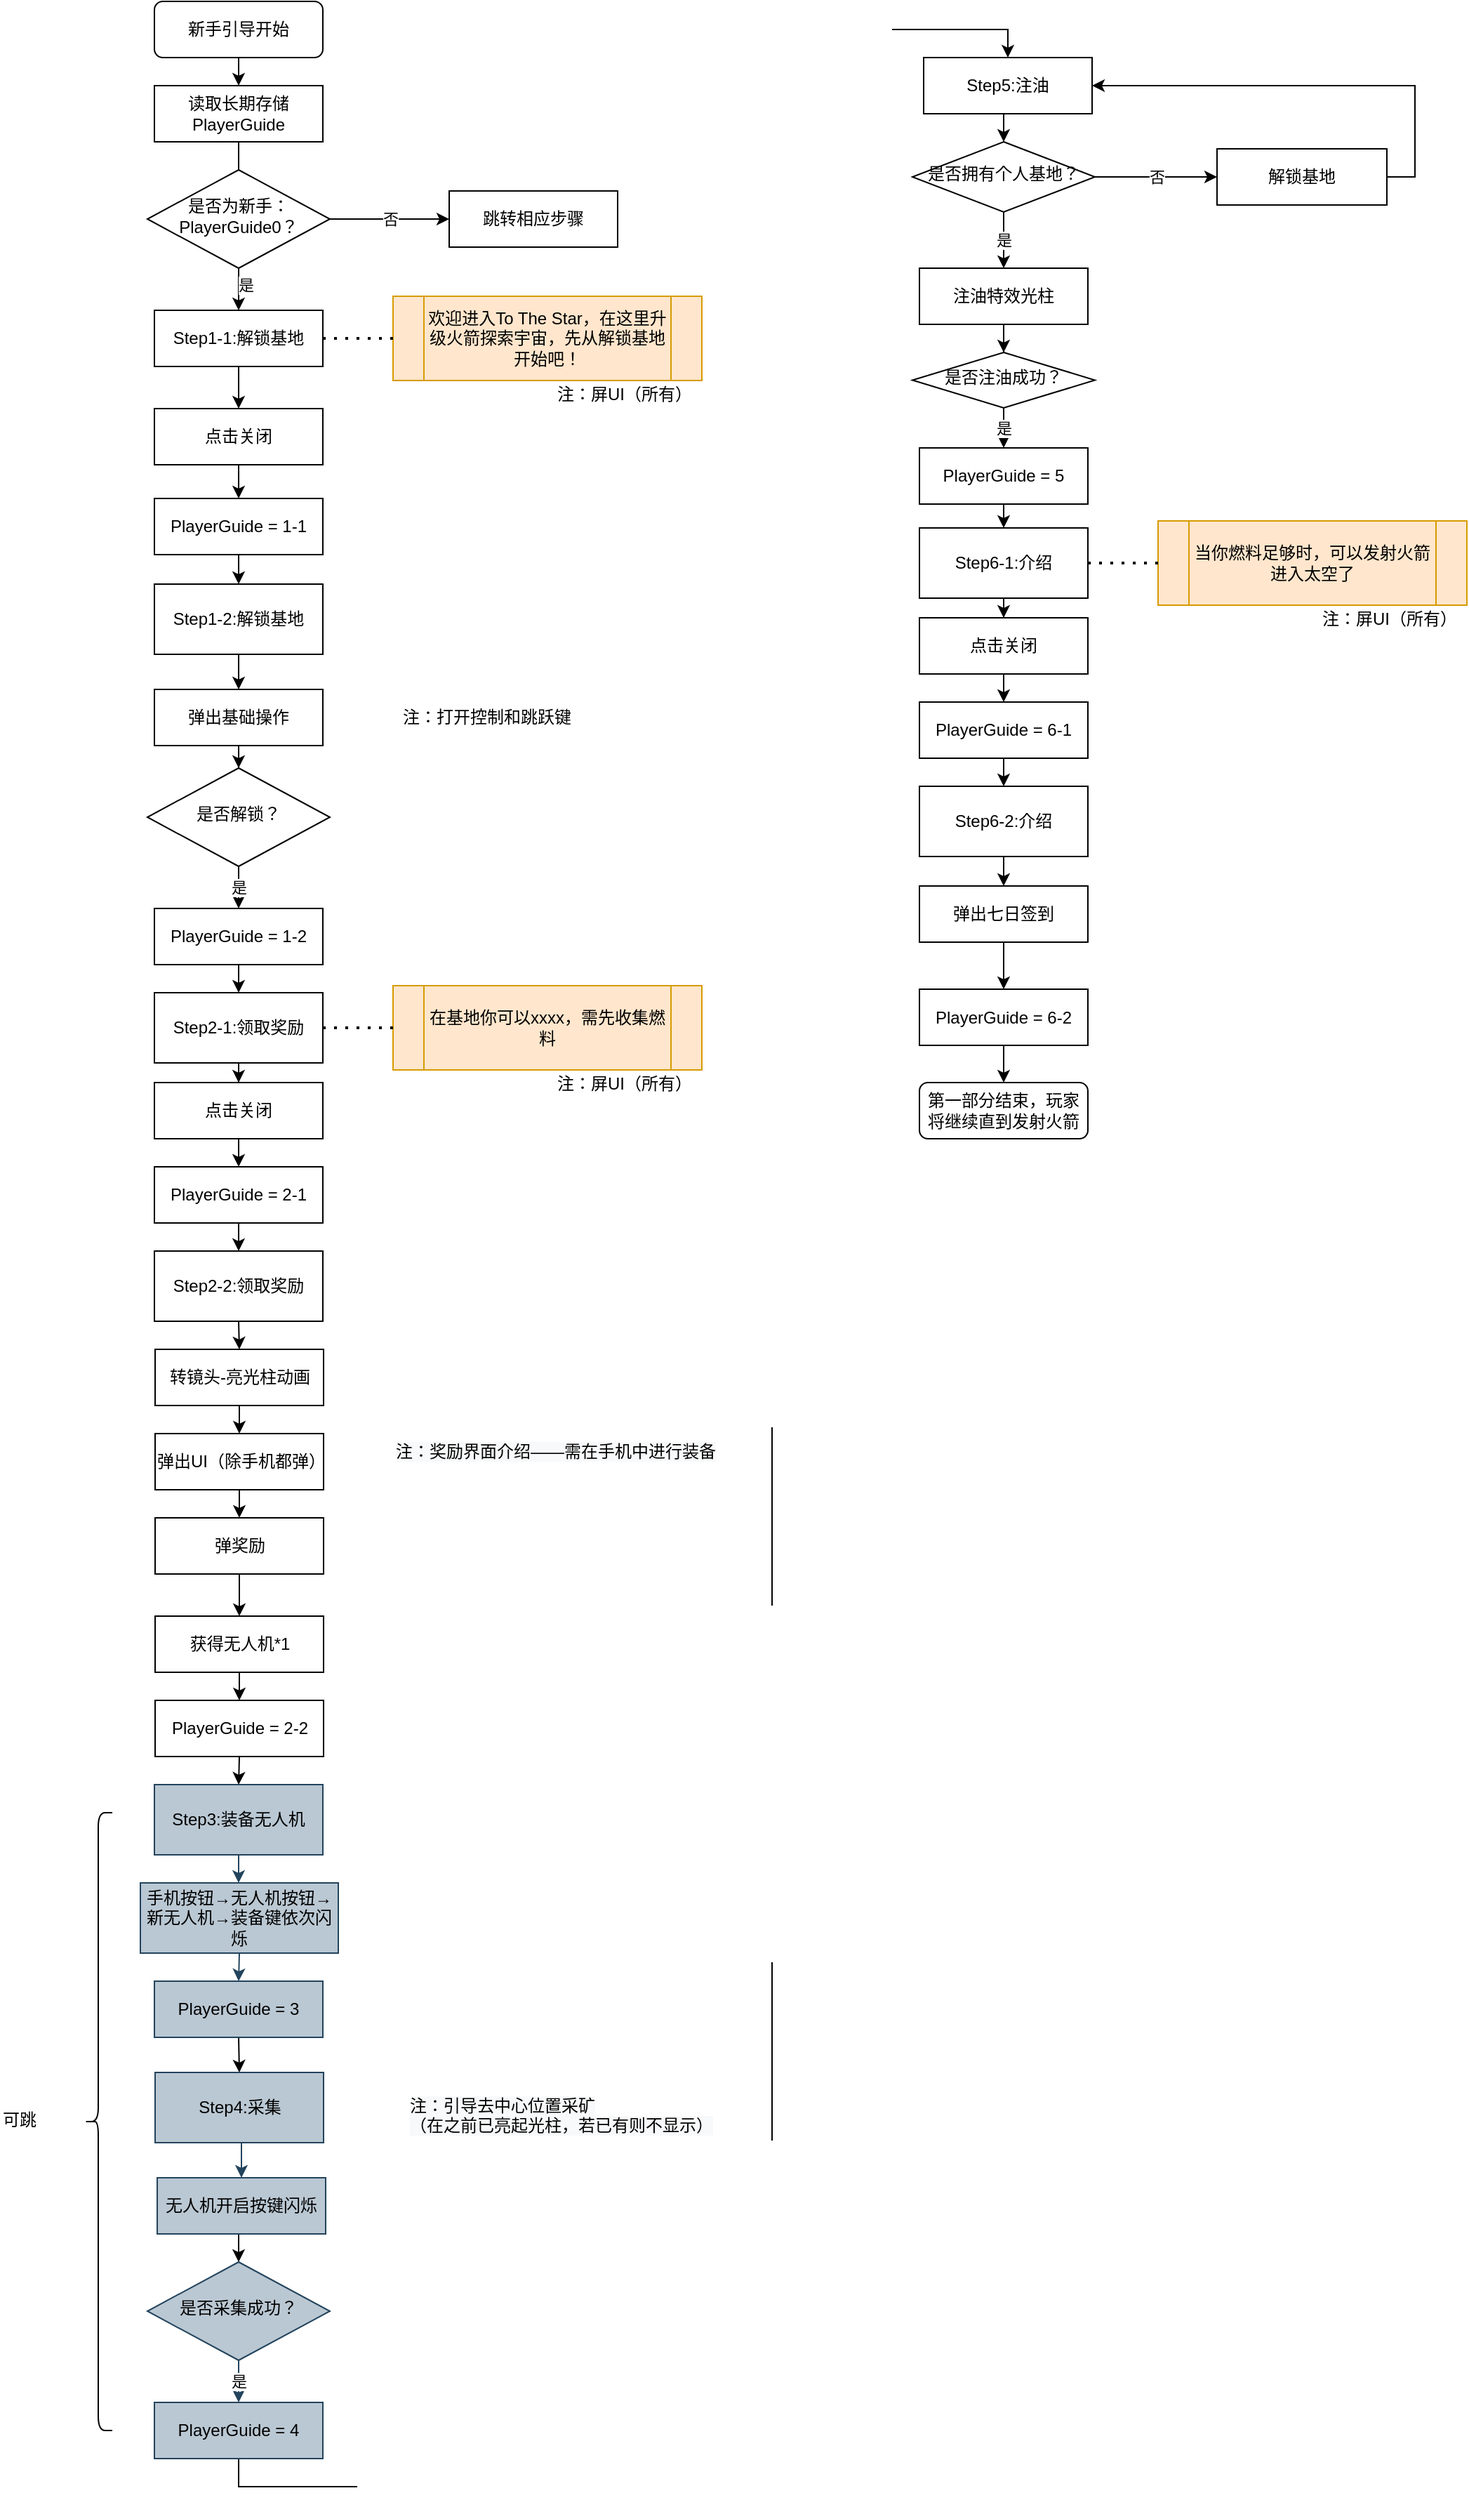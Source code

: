 <mxfile version="14.1.8" type="github">
  <diagram id="C5RBs43oDa-KdzZeNtuy" name="Page-1">
    <mxGraphModel dx="1185" dy="588" grid="1" gridSize="10" guides="1" tooltips="1" connect="1" arrows="1" fold="1" page="1" pageScale="1" pageWidth="583" pageHeight="827" math="0" shadow="0">
      <root>
        <mxCell id="WIyWlLk6GJQsqaUBKTNV-0" />
        <mxCell id="WIyWlLk6GJQsqaUBKTNV-1" parent="WIyWlLk6GJQsqaUBKTNV-0" />
        <mxCell id="ZSfEejRUCSxW9scSHlyq-50" style="edgeStyle=orthogonalEdgeStyle;rounded=0;orthogonalLoop=1;jettySize=auto;html=1;exitX=0.5;exitY=1;exitDx=0;exitDy=0;entryX=0.5;entryY=0;entryDx=0;entryDy=0;" edge="1" parent="WIyWlLk6GJQsqaUBKTNV-1" source="ZSfEejRUCSxW9scSHlyq-51" target="ZSfEejRUCSxW9scSHlyq-56">
          <mxGeometry relative="1" as="geometry" />
        </mxCell>
        <mxCell id="ZSfEejRUCSxW9scSHlyq-51" value="新手引导开始" style="rounded=1;whiteSpace=wrap;html=1;fontSize=12;glass=0;strokeWidth=1;shadow=0;" vertex="1" parent="WIyWlLk6GJQsqaUBKTNV-1">
          <mxGeometry x="170" y="20" width="120" height="40" as="geometry" />
        </mxCell>
        <mxCell id="ZSfEejRUCSxW9scSHlyq-105" style="edgeStyle=orthogonalEdgeStyle;rounded=0;orthogonalLoop=1;jettySize=auto;html=1;exitX=0.5;exitY=1;exitDx=0;exitDy=0;" edge="1" parent="WIyWlLk6GJQsqaUBKTNV-1" source="ZSfEejRUCSxW9scSHlyq-53" target="ZSfEejRUCSxW9scSHlyq-104">
          <mxGeometry relative="1" as="geometry" />
        </mxCell>
        <mxCell id="ZSfEejRUCSxW9scSHlyq-53" value="Step1-1:解锁基地" style="rounded=0;whiteSpace=wrap;html=1;" vertex="1" parent="WIyWlLk6GJQsqaUBKTNV-1">
          <mxGeometry x="170" y="240" width="120" height="40" as="geometry" />
        </mxCell>
        <mxCell id="ZSfEejRUCSxW9scSHlyq-54" style="edgeStyle=orthogonalEdgeStyle;rounded=0;orthogonalLoop=1;jettySize=auto;html=1;exitX=0.5;exitY=1;exitDx=0;exitDy=0;entryX=0.5;entryY=0;entryDx=0;entryDy=0;" edge="1" parent="WIyWlLk6GJQsqaUBKTNV-1" source="ZSfEejRUCSxW9scSHlyq-56" target="ZSfEejRUCSxW9scSHlyq-53">
          <mxGeometry relative="1" as="geometry" />
        </mxCell>
        <mxCell id="ZSfEejRUCSxW9scSHlyq-55" value="是" style="edgeLabel;html=1;align=center;verticalAlign=middle;resizable=0;points=[];" vertex="1" connectable="0" parent="ZSfEejRUCSxW9scSHlyq-54">
          <mxGeometry x="0.7" y="5" relative="1" as="geometry">
            <mxPoint as="offset" />
          </mxGeometry>
        </mxCell>
        <mxCell id="ZSfEejRUCSxW9scSHlyq-56" value="读取长期存储PlayerGuide" style="rounded=0;whiteSpace=wrap;html=1;" vertex="1" parent="WIyWlLk6GJQsqaUBKTNV-1">
          <mxGeometry x="170" y="80" width="120" height="40" as="geometry" />
        </mxCell>
        <mxCell id="ZSfEejRUCSxW9scSHlyq-57" value="否" style="edgeStyle=orthogonalEdgeStyle;rounded=0;orthogonalLoop=1;jettySize=auto;html=1;exitX=1;exitY=0.5;exitDx=0;exitDy=0;entryX=0;entryY=0.5;entryDx=0;entryDy=0;" edge="1" parent="WIyWlLk6GJQsqaUBKTNV-1" source="ZSfEejRUCSxW9scSHlyq-58" target="ZSfEejRUCSxW9scSHlyq-84">
          <mxGeometry relative="1" as="geometry" />
        </mxCell>
        <mxCell id="ZSfEejRUCSxW9scSHlyq-58" value="是否为新手：PlayerGuide0？" style="rhombus;whiteSpace=wrap;html=1;shadow=0;fontFamily=Helvetica;fontSize=12;align=center;strokeWidth=1;spacing=6;spacingTop=-4;" vertex="1" parent="WIyWlLk6GJQsqaUBKTNV-1">
          <mxGeometry x="165" y="140" width="130" height="70" as="geometry" />
        </mxCell>
        <mxCell id="ZSfEejRUCSxW9scSHlyq-59" style="edgeStyle=orthogonalEdgeStyle;rounded=0;orthogonalLoop=1;jettySize=auto;html=1;exitX=0.5;exitY=1;exitDx=0;exitDy=0;" edge="1" parent="WIyWlLk6GJQsqaUBKTNV-1">
          <mxGeometry relative="1" as="geometry">
            <mxPoint x="210" y="230" as="sourcePoint" />
            <mxPoint x="210" y="230" as="targetPoint" />
          </mxGeometry>
        </mxCell>
        <mxCell id="ZSfEejRUCSxW9scSHlyq-161" style="edgeStyle=orthogonalEdgeStyle;rounded=0;orthogonalLoop=1;jettySize=auto;html=1;exitX=0.5;exitY=1;exitDx=0;exitDy=0;entryX=0.5;entryY=0;entryDx=0;entryDy=0;" edge="1" parent="WIyWlLk6GJQsqaUBKTNV-1" source="ZSfEejRUCSxW9scSHlyq-63" target="ZSfEejRUCSxW9scSHlyq-65">
          <mxGeometry relative="1" as="geometry" />
        </mxCell>
        <mxCell id="ZSfEejRUCSxW9scSHlyq-63" value="PlayerGuide = 3" style="rounded=0;whiteSpace=wrap;html=1;fillColor=#bac8d3;strokeColor=#23445d;" vertex="1" parent="WIyWlLk6GJQsqaUBKTNV-1">
          <mxGeometry x="170" y="1430" width="120" height="40" as="geometry" />
        </mxCell>
        <mxCell id="ZSfEejRUCSxW9scSHlyq-164" style="edgeStyle=orthogonalEdgeStyle;rounded=0;orthogonalLoop=1;jettySize=auto;html=1;exitX=0.5;exitY=1;exitDx=0;exitDy=0;entryX=0.5;entryY=0;entryDx=0;entryDy=0;fillColor=#bac8d3;strokeColor=#23445d;" edge="1" parent="WIyWlLk6GJQsqaUBKTNV-1" source="ZSfEejRUCSxW9scSHlyq-65" target="ZSfEejRUCSxW9scSHlyq-163">
          <mxGeometry relative="1" as="geometry" />
        </mxCell>
        <mxCell id="ZSfEejRUCSxW9scSHlyq-65" value="Step4:采集" style="rounded=0;whiteSpace=wrap;html=1;fillColor=#bac8d3;strokeColor=#23445d;" vertex="1" parent="WIyWlLk6GJQsqaUBKTNV-1">
          <mxGeometry x="170.5" y="1495" width="120" height="50" as="geometry" />
        </mxCell>
        <mxCell id="ZSfEejRUCSxW9scSHlyq-66" value="是" style="edgeStyle=orthogonalEdgeStyle;rounded=0;orthogonalLoop=1;jettySize=auto;html=1;exitX=0.5;exitY=1;exitDx=0;exitDy=0;entryX=0.5;entryY=0;entryDx=0;entryDy=0;fillColor=#bac8d3;strokeColor=#23445d;" edge="1" parent="WIyWlLk6GJQsqaUBKTNV-1" source="ZSfEejRUCSxW9scSHlyq-67" target="ZSfEejRUCSxW9scSHlyq-69">
          <mxGeometry relative="1" as="geometry" />
        </mxCell>
        <mxCell id="ZSfEejRUCSxW9scSHlyq-67" value="是否采集成功？" style="rhombus;whiteSpace=wrap;html=1;shadow=0;fontFamily=Helvetica;fontSize=12;align=center;strokeWidth=1;spacing=6;spacingTop=-4;fillColor=#bac8d3;strokeColor=#23445d;" vertex="1" parent="WIyWlLk6GJQsqaUBKTNV-1">
          <mxGeometry x="165" y="1630" width="130" height="70" as="geometry" />
        </mxCell>
        <mxCell id="ZSfEejRUCSxW9scSHlyq-220" style="edgeStyle=orthogonalEdgeStyle;rounded=0;orthogonalLoop=1;jettySize=auto;html=1;exitX=0.5;exitY=1;exitDx=0;exitDy=0;entryX=0.5;entryY=0;entryDx=0;entryDy=0;" edge="1" parent="WIyWlLk6GJQsqaUBKTNV-1" source="ZSfEejRUCSxW9scSHlyq-69" target="ZSfEejRUCSxW9scSHlyq-218">
          <mxGeometry relative="1" as="geometry">
            <Array as="points">
              <mxPoint x="230" y="1790" />
              <mxPoint x="610" y="1790" />
              <mxPoint x="610" y="40" />
              <mxPoint x="778" y="40" />
            </Array>
          </mxGeometry>
        </mxCell>
        <mxCell id="ZSfEejRUCSxW9scSHlyq-69" value="PlayerGuide = 4" style="rounded=0;whiteSpace=wrap;html=1;fillColor=#bac8d3;strokeColor=#23445d;" vertex="1" parent="WIyWlLk6GJQsqaUBKTNV-1">
          <mxGeometry x="170" y="1730" width="120" height="40" as="geometry" />
        </mxCell>
        <mxCell id="ZSfEejRUCSxW9scSHlyq-84" value="跳转相应步骤" style="rounded=0;whiteSpace=wrap;html=1;" vertex="1" parent="WIyWlLk6GJQsqaUBKTNV-1">
          <mxGeometry x="380" y="155" width="120" height="40" as="geometry" />
        </mxCell>
        <mxCell id="ZSfEejRUCSxW9scSHlyq-85" value="欢迎进入To The Star，在这里升级火箭探索宇宙，先从解锁基地开始吧！" style="shape=process;whiteSpace=wrap;html=1;backgroundOutline=1;fillColor=#ffe6cc;strokeColor=#d79b00;" vertex="1" parent="WIyWlLk6GJQsqaUBKTNV-1">
          <mxGeometry x="340" y="230" width="220" height="60" as="geometry" />
        </mxCell>
        <mxCell id="ZSfEejRUCSxW9scSHlyq-86" value="" style="endArrow=none;dashed=1;html=1;dashPattern=1 3;strokeWidth=2;exitX=1;exitY=0.5;exitDx=0;exitDy=0;entryX=0;entryY=0.5;entryDx=0;entryDy=0;" edge="1" parent="WIyWlLk6GJQsqaUBKTNV-1" source="ZSfEejRUCSxW9scSHlyq-53" target="ZSfEejRUCSxW9scSHlyq-85">
          <mxGeometry width="50" height="50" relative="1" as="geometry">
            <mxPoint x="420" y="450" as="sourcePoint" />
            <mxPoint x="470" y="400" as="targetPoint" />
          </mxGeometry>
        </mxCell>
        <mxCell id="ZSfEejRUCSxW9scSHlyq-100" value="注：屏UI（所有）" style="text;html=1;strokeColor=none;fillColor=none;align=center;verticalAlign=middle;whiteSpace=wrap;rounded=0;" vertex="1" parent="WIyWlLk6GJQsqaUBKTNV-1">
          <mxGeometry x="450" y="290" width="110" height="20" as="geometry" />
        </mxCell>
        <mxCell id="ZSfEejRUCSxW9scSHlyq-142" style="edgeStyle=orthogonalEdgeStyle;rounded=0;orthogonalLoop=1;jettySize=auto;html=1;exitX=0.5;exitY=1;exitDx=0;exitDy=0;entryX=0.5;entryY=0;entryDx=0;entryDy=0;" edge="1" parent="WIyWlLk6GJQsqaUBKTNV-1" source="ZSfEejRUCSxW9scSHlyq-104" target="ZSfEejRUCSxW9scSHlyq-141">
          <mxGeometry relative="1" as="geometry" />
        </mxCell>
        <mxCell id="ZSfEejRUCSxW9scSHlyq-104" value="点击关闭" style="rounded=0;whiteSpace=wrap;html=1;" vertex="1" parent="WIyWlLk6GJQsqaUBKTNV-1">
          <mxGeometry x="170" y="310" width="120" height="40" as="geometry" />
        </mxCell>
        <mxCell id="ZSfEejRUCSxW9scSHlyq-118" style="edgeStyle=orthogonalEdgeStyle;rounded=0;orthogonalLoop=1;jettySize=auto;html=1;exitX=0.5;exitY=1;exitDx=0;exitDy=0;" edge="1" parent="WIyWlLk6GJQsqaUBKTNV-1" source="ZSfEejRUCSxW9scSHlyq-106" target="ZSfEejRUCSxW9scSHlyq-114">
          <mxGeometry relative="1" as="geometry" />
        </mxCell>
        <mxCell id="ZSfEejRUCSxW9scSHlyq-106" value="弹出基础操作" style="rounded=0;whiteSpace=wrap;html=1;" vertex="1" parent="WIyWlLk6GJQsqaUBKTNV-1">
          <mxGeometry x="170" y="510" width="120" height="40" as="geometry" />
        </mxCell>
        <mxCell id="ZSfEejRUCSxW9scSHlyq-110" value="注：打开控制和跳跃键" style="text;html=1;strokeColor=none;fillColor=none;align=center;verticalAlign=middle;whiteSpace=wrap;rounded=0;" vertex="1" parent="WIyWlLk6GJQsqaUBKTNV-1">
          <mxGeometry x="339" y="520" width="136" height="20" as="geometry" />
        </mxCell>
        <mxCell id="ZSfEejRUCSxW9scSHlyq-113" value="是" style="edgeStyle=orthogonalEdgeStyle;rounded=0;orthogonalLoop=1;jettySize=auto;html=1;exitX=0.5;exitY=1;exitDx=0;exitDy=0;entryX=0.5;entryY=0;entryDx=0;entryDy=0;" edge="1" parent="WIyWlLk6GJQsqaUBKTNV-1" source="ZSfEejRUCSxW9scSHlyq-114" target="ZSfEejRUCSxW9scSHlyq-116">
          <mxGeometry relative="1" as="geometry" />
        </mxCell>
        <mxCell id="ZSfEejRUCSxW9scSHlyq-114" value="是否解锁？" style="rhombus;whiteSpace=wrap;html=1;shadow=0;fontFamily=Helvetica;fontSize=12;align=center;strokeWidth=1;spacing=6;spacingTop=-4;" vertex="1" parent="WIyWlLk6GJQsqaUBKTNV-1">
          <mxGeometry x="165" y="566" width="130" height="70" as="geometry" />
        </mxCell>
        <mxCell id="ZSfEejRUCSxW9scSHlyq-115" style="edgeStyle=orthogonalEdgeStyle;rounded=0;orthogonalLoop=1;jettySize=auto;html=1;exitX=0.5;exitY=1;exitDx=0;exitDy=0;entryX=0.5;entryY=0;entryDx=0;entryDy=0;" edge="1" parent="WIyWlLk6GJQsqaUBKTNV-1" source="ZSfEejRUCSxW9scSHlyq-116" target="ZSfEejRUCSxW9scSHlyq-117">
          <mxGeometry relative="1" as="geometry" />
        </mxCell>
        <mxCell id="ZSfEejRUCSxW9scSHlyq-116" value="PlayerGuide = 1-2" style="rounded=0;whiteSpace=wrap;html=1;" vertex="1" parent="WIyWlLk6GJQsqaUBKTNV-1">
          <mxGeometry x="170" y="666" width="120" height="40" as="geometry" />
        </mxCell>
        <mxCell id="ZSfEejRUCSxW9scSHlyq-154" style="edgeStyle=orthogonalEdgeStyle;rounded=0;orthogonalLoop=1;jettySize=auto;html=1;exitX=0.5;exitY=1;exitDx=0;exitDy=0;" edge="1" parent="WIyWlLk6GJQsqaUBKTNV-1" source="ZSfEejRUCSxW9scSHlyq-117" target="ZSfEejRUCSxW9scSHlyq-148">
          <mxGeometry relative="1" as="geometry" />
        </mxCell>
        <mxCell id="ZSfEejRUCSxW9scSHlyq-117" value="Step2-1:领取奖励" style="rounded=0;whiteSpace=wrap;html=1;" vertex="1" parent="WIyWlLk6GJQsqaUBKTNV-1">
          <mxGeometry x="170" y="726" width="120" height="50" as="geometry" />
        </mxCell>
        <mxCell id="ZSfEejRUCSxW9scSHlyq-122" style="edgeStyle=orthogonalEdgeStyle;rounded=0;orthogonalLoop=1;jettySize=auto;html=1;exitX=0.5;exitY=1;exitDx=0;exitDy=0;entryX=0.5;entryY=0;entryDx=0;entryDy=0;" edge="1" parent="WIyWlLk6GJQsqaUBKTNV-1" source="ZSfEejRUCSxW9scSHlyq-119" target="ZSfEejRUCSxW9scSHlyq-121">
          <mxGeometry relative="1" as="geometry" />
        </mxCell>
        <mxCell id="ZSfEejRUCSxW9scSHlyq-119" value="转镜头-亮光柱动画" style="rounded=0;whiteSpace=wrap;html=1;" vertex="1" parent="WIyWlLk6GJQsqaUBKTNV-1">
          <mxGeometry x="170.5" y="980" width="120" height="40" as="geometry" />
        </mxCell>
        <mxCell id="ZSfEejRUCSxW9scSHlyq-125" style="edgeStyle=orthogonalEdgeStyle;rounded=0;orthogonalLoop=1;jettySize=auto;html=1;exitX=0.5;exitY=1;exitDx=0;exitDy=0;entryX=0.5;entryY=0;entryDx=0;entryDy=0;" edge="1" parent="WIyWlLk6GJQsqaUBKTNV-1" source="ZSfEejRUCSxW9scSHlyq-121" target="ZSfEejRUCSxW9scSHlyq-123">
          <mxGeometry relative="1" as="geometry" />
        </mxCell>
        <mxCell id="ZSfEejRUCSxW9scSHlyq-121" value="弹出UI（除手机都弹）" style="rounded=0;whiteSpace=wrap;html=1;" vertex="1" parent="WIyWlLk6GJQsqaUBKTNV-1">
          <mxGeometry x="170.5" y="1040" width="120" height="40" as="geometry" />
        </mxCell>
        <mxCell id="ZSfEejRUCSxW9scSHlyq-134" style="edgeStyle=orthogonalEdgeStyle;rounded=0;orthogonalLoop=1;jettySize=auto;html=1;exitX=0.5;exitY=1;exitDx=0;exitDy=0;entryX=0.5;entryY=0;entryDx=0;entryDy=0;" edge="1" parent="WIyWlLk6GJQsqaUBKTNV-1" source="ZSfEejRUCSxW9scSHlyq-123" target="ZSfEejRUCSxW9scSHlyq-132">
          <mxGeometry relative="1" as="geometry" />
        </mxCell>
        <mxCell id="ZSfEejRUCSxW9scSHlyq-123" value="弹奖励" style="rounded=0;whiteSpace=wrap;html=1;" vertex="1" parent="WIyWlLk6GJQsqaUBKTNV-1">
          <mxGeometry x="170.5" y="1100" width="120" height="40" as="geometry" />
        </mxCell>
        <mxCell id="ZSfEejRUCSxW9scSHlyq-124" value="&lt;span style=&quot;color: rgb(0 , 0 , 0) ; font-family: &amp;#34;helvetica&amp;#34; ; font-size: 12px ; font-style: normal ; font-weight: 400 ; letter-spacing: normal ; text-align: center ; text-indent: 0px ; text-transform: none ; word-spacing: 0px ; background-color: rgb(248 , 249 , 250) ; display: inline ; float: none&quot;&gt;&lt;span style=&quot;font-family: &amp;#34;helvetica&amp;#34;&quot;&gt;注：&lt;/span&gt;奖励界面介绍——需在手机中进行装备&lt;/span&gt;" style="text;whiteSpace=wrap;html=1;" vertex="1" parent="WIyWlLk6GJQsqaUBKTNV-1">
          <mxGeometry x="339.5" y="1039" width="240" height="30" as="geometry" />
        </mxCell>
        <mxCell id="ZSfEejRUCSxW9scSHlyq-158" style="edgeStyle=orthogonalEdgeStyle;rounded=0;orthogonalLoop=1;jettySize=auto;html=1;exitX=0.5;exitY=1;exitDx=0;exitDy=0;entryX=0.5;entryY=0;entryDx=0;entryDy=0;" edge="1" parent="WIyWlLk6GJQsqaUBKTNV-1" source="ZSfEejRUCSxW9scSHlyq-126" target="ZSfEejRUCSxW9scSHlyq-137">
          <mxGeometry relative="1" as="geometry" />
        </mxCell>
        <mxCell id="ZSfEejRUCSxW9scSHlyq-126" value="PlayerGuide = 2-2" style="rounded=0;whiteSpace=wrap;html=1;" vertex="1" parent="WIyWlLk6GJQsqaUBKTNV-1">
          <mxGeometry x="170.5" y="1230" width="120" height="40" as="geometry" />
        </mxCell>
        <mxCell id="ZSfEejRUCSxW9scSHlyq-136" style="edgeStyle=orthogonalEdgeStyle;rounded=0;orthogonalLoop=1;jettySize=auto;html=1;exitX=0.5;exitY=1;exitDx=0;exitDy=0;entryX=0.5;entryY=0;entryDx=0;entryDy=0;" edge="1" parent="WIyWlLk6GJQsqaUBKTNV-1" source="ZSfEejRUCSxW9scSHlyq-132" target="ZSfEejRUCSxW9scSHlyq-126">
          <mxGeometry relative="1" as="geometry" />
        </mxCell>
        <mxCell id="ZSfEejRUCSxW9scSHlyq-132" value="获得无人机*1" style="rounded=0;whiteSpace=wrap;html=1;" vertex="1" parent="WIyWlLk6GJQsqaUBKTNV-1">
          <mxGeometry x="170.5" y="1170" width="120" height="40" as="geometry" />
        </mxCell>
        <mxCell id="ZSfEejRUCSxW9scSHlyq-160" style="edgeStyle=orthogonalEdgeStyle;rounded=0;orthogonalLoop=1;jettySize=auto;html=1;exitX=0.5;exitY=1;exitDx=0;exitDy=0;entryX=0.5;entryY=0;entryDx=0;entryDy=0;fillColor=#bac8d3;strokeColor=#23445d;" edge="1" parent="WIyWlLk6GJQsqaUBKTNV-1" source="ZSfEejRUCSxW9scSHlyq-133" target="ZSfEejRUCSxW9scSHlyq-63">
          <mxGeometry relative="1" as="geometry" />
        </mxCell>
        <mxCell id="ZSfEejRUCSxW9scSHlyq-133" value="&lt;span style=&quot;font-family: &amp;#34;helvetica&amp;#34;&quot;&gt;手机按钮→无人机按钮→新无人机→装备键依次闪烁&lt;/span&gt;" style="rounded=0;whiteSpace=wrap;html=1;fillColor=#bac8d3;strokeColor=#23445d;" vertex="1" parent="WIyWlLk6GJQsqaUBKTNV-1">
          <mxGeometry x="160" y="1360" width="141" height="50" as="geometry" />
        </mxCell>
        <mxCell id="ZSfEejRUCSxW9scSHlyq-159" style="edgeStyle=orthogonalEdgeStyle;rounded=0;orthogonalLoop=1;jettySize=auto;html=1;exitX=0.5;exitY=1;exitDx=0;exitDy=0;fillColor=#bac8d3;strokeColor=#23445d;" edge="1" parent="WIyWlLk6GJQsqaUBKTNV-1" source="ZSfEejRUCSxW9scSHlyq-137" target="ZSfEejRUCSxW9scSHlyq-133">
          <mxGeometry relative="1" as="geometry" />
        </mxCell>
        <mxCell id="ZSfEejRUCSxW9scSHlyq-137" value="Step3:装备无人机" style="rounded=0;whiteSpace=wrap;html=1;fillColor=#bac8d3;strokeColor=#23445d;" vertex="1" parent="WIyWlLk6GJQsqaUBKTNV-1">
          <mxGeometry x="170" y="1290" width="120" height="50" as="geometry" />
        </mxCell>
        <mxCell id="ZSfEejRUCSxW9scSHlyq-138" value="在基地你可以xxxx，需先收集燃料" style="shape=process;whiteSpace=wrap;html=1;backgroundOutline=1;fillColor=#ffe6cc;strokeColor=#d79b00;" vertex="1" parent="WIyWlLk6GJQsqaUBKTNV-1">
          <mxGeometry x="340" y="721" width="220" height="60" as="geometry" />
        </mxCell>
        <mxCell id="ZSfEejRUCSxW9scSHlyq-139" value="注：屏UI（所有）" style="text;html=1;strokeColor=none;fillColor=none;align=center;verticalAlign=middle;whiteSpace=wrap;rounded=0;" vertex="1" parent="WIyWlLk6GJQsqaUBKTNV-1">
          <mxGeometry x="450" y="781" width="110" height="20" as="geometry" />
        </mxCell>
        <mxCell id="ZSfEejRUCSxW9scSHlyq-140" value="" style="endArrow=none;dashed=1;html=1;dashPattern=1 3;strokeWidth=2;exitX=1;exitY=0.5;exitDx=0;exitDy=0;entryX=0;entryY=0.5;entryDx=0;entryDy=0;" edge="1" parent="WIyWlLk6GJQsqaUBKTNV-1" source="ZSfEejRUCSxW9scSHlyq-117" target="ZSfEejRUCSxW9scSHlyq-138">
          <mxGeometry width="50" height="50" relative="1" as="geometry">
            <mxPoint x="300" y="340" as="sourcePoint" />
            <mxPoint x="350" y="340" as="targetPoint" />
          </mxGeometry>
        </mxCell>
        <mxCell id="ZSfEejRUCSxW9scSHlyq-146" style="edgeStyle=orthogonalEdgeStyle;rounded=0;orthogonalLoop=1;jettySize=auto;html=1;exitX=0.5;exitY=1;exitDx=0;exitDy=0;entryX=0.5;entryY=0;entryDx=0;entryDy=0;" edge="1" parent="WIyWlLk6GJQsqaUBKTNV-1" source="ZSfEejRUCSxW9scSHlyq-141" target="ZSfEejRUCSxW9scSHlyq-144">
          <mxGeometry relative="1" as="geometry" />
        </mxCell>
        <mxCell id="ZSfEejRUCSxW9scSHlyq-141" value="PlayerGuide = 1-1" style="rounded=0;whiteSpace=wrap;html=1;" vertex="1" parent="WIyWlLk6GJQsqaUBKTNV-1">
          <mxGeometry x="170" y="374" width="120" height="40" as="geometry" />
        </mxCell>
        <mxCell id="ZSfEejRUCSxW9scSHlyq-147" style="edgeStyle=orthogonalEdgeStyle;rounded=0;orthogonalLoop=1;jettySize=auto;html=1;exitX=0.5;exitY=1;exitDx=0;exitDy=0;" edge="1" parent="WIyWlLk6GJQsqaUBKTNV-1" source="ZSfEejRUCSxW9scSHlyq-144" target="ZSfEejRUCSxW9scSHlyq-106">
          <mxGeometry relative="1" as="geometry" />
        </mxCell>
        <mxCell id="ZSfEejRUCSxW9scSHlyq-144" value="Step1-2:解锁基地" style="rounded=0;whiteSpace=wrap;html=1;" vertex="1" parent="WIyWlLk6GJQsqaUBKTNV-1">
          <mxGeometry x="170" y="435" width="120" height="50" as="geometry" />
        </mxCell>
        <mxCell id="ZSfEejRUCSxW9scSHlyq-155" style="edgeStyle=orthogonalEdgeStyle;rounded=0;orthogonalLoop=1;jettySize=auto;html=1;exitX=0.5;exitY=1;exitDx=0;exitDy=0;entryX=0.5;entryY=0;entryDx=0;entryDy=0;" edge="1" parent="WIyWlLk6GJQsqaUBKTNV-1" source="ZSfEejRUCSxW9scSHlyq-148" target="ZSfEejRUCSxW9scSHlyq-151">
          <mxGeometry relative="1" as="geometry" />
        </mxCell>
        <mxCell id="ZSfEejRUCSxW9scSHlyq-148" value="点击关闭" style="rounded=0;whiteSpace=wrap;html=1;" vertex="1" parent="WIyWlLk6GJQsqaUBKTNV-1">
          <mxGeometry x="170" y="790" width="120" height="40" as="geometry" />
        </mxCell>
        <mxCell id="ZSfEejRUCSxW9scSHlyq-156" style="edgeStyle=orthogonalEdgeStyle;rounded=0;orthogonalLoop=1;jettySize=auto;html=1;exitX=0.5;exitY=1;exitDx=0;exitDy=0;entryX=0.5;entryY=0;entryDx=0;entryDy=0;" edge="1" parent="WIyWlLk6GJQsqaUBKTNV-1" source="ZSfEejRUCSxW9scSHlyq-151" target="ZSfEejRUCSxW9scSHlyq-152">
          <mxGeometry relative="1" as="geometry" />
        </mxCell>
        <mxCell id="ZSfEejRUCSxW9scSHlyq-151" value="PlayerGuide = 2-1" style="rounded=0;whiteSpace=wrap;html=1;" vertex="1" parent="WIyWlLk6GJQsqaUBKTNV-1">
          <mxGeometry x="170" y="850" width="120" height="40" as="geometry" />
        </mxCell>
        <mxCell id="ZSfEejRUCSxW9scSHlyq-157" style="edgeStyle=orthogonalEdgeStyle;rounded=0;orthogonalLoop=1;jettySize=auto;html=1;exitX=0.5;exitY=1;exitDx=0;exitDy=0;entryX=0.5;entryY=0;entryDx=0;entryDy=0;" edge="1" parent="WIyWlLk6GJQsqaUBKTNV-1" source="ZSfEejRUCSxW9scSHlyq-152" target="ZSfEejRUCSxW9scSHlyq-119">
          <mxGeometry relative="1" as="geometry" />
        </mxCell>
        <mxCell id="ZSfEejRUCSxW9scSHlyq-152" value="Step2-2:领取奖励" style="rounded=0;whiteSpace=wrap;html=1;" vertex="1" parent="WIyWlLk6GJQsqaUBKTNV-1">
          <mxGeometry x="170" y="910" width="120" height="50" as="geometry" />
        </mxCell>
        <mxCell id="ZSfEejRUCSxW9scSHlyq-170" style="edgeStyle=orthogonalEdgeStyle;rounded=0;orthogonalLoop=1;jettySize=auto;html=1;exitX=0.5;exitY=1;exitDx=0;exitDy=0;entryX=0.5;entryY=0;entryDx=0;entryDy=0;" edge="1" parent="WIyWlLk6GJQsqaUBKTNV-1" source="ZSfEejRUCSxW9scSHlyq-163" target="ZSfEejRUCSxW9scSHlyq-67">
          <mxGeometry relative="1" as="geometry" />
        </mxCell>
        <mxCell id="ZSfEejRUCSxW9scSHlyq-163" value="&lt;span style=&quot;font-family: &amp;#34;helvetica&amp;#34;&quot;&gt;无人机开启按键闪烁&lt;/span&gt;" style="rounded=0;whiteSpace=wrap;html=1;fillColor=#bac8d3;strokeColor=#23445d;" vertex="1" parent="WIyWlLk6GJQsqaUBKTNV-1">
          <mxGeometry x="172" y="1570" width="120" height="40" as="geometry" />
        </mxCell>
        <mxCell id="ZSfEejRUCSxW9scSHlyq-165" value="&lt;span style=&quot;color: rgb(0 , 0 , 0) ; font-family: &amp;#34;helvetica&amp;#34; ; font-size: 12px ; font-style: normal ; font-weight: 400 ; letter-spacing: normal ; text-align: center ; text-indent: 0px ; text-transform: none ; word-spacing: 0px ; background-color: rgb(248 , 249 , 250) ; display: inline ; float: none&quot;&gt;注：引导去中心位置采矿&lt;br&gt;（在之前已亮起光柱，若已有则不显示）&lt;/span&gt;" style="text;whiteSpace=wrap;html=1;" vertex="1" parent="WIyWlLk6GJQsqaUBKTNV-1">
          <mxGeometry x="350" y="1505" width="350" height="30" as="geometry" />
        </mxCell>
        <mxCell id="ZSfEejRUCSxW9scSHlyq-173" value="" style="shape=curlyBracket;whiteSpace=wrap;html=1;rounded=1;" vertex="1" parent="WIyWlLk6GJQsqaUBKTNV-1">
          <mxGeometry x="120" y="1310" width="20" height="440" as="geometry" />
        </mxCell>
        <mxCell id="ZSfEejRUCSxW9scSHlyq-174" value="&lt;div style=&quot;text-align: center&quot;&gt;&lt;span&gt;&lt;font face=&quot;helvetica&quot;&gt;可跳&lt;/font&gt;&lt;/span&gt;&lt;/div&gt;" style="text;whiteSpace=wrap;html=1;" vertex="1" parent="WIyWlLk6GJQsqaUBKTNV-1">
          <mxGeometry x="60" y="1515" width="60" height="30" as="geometry" />
        </mxCell>
        <mxCell id="ZSfEejRUCSxW9scSHlyq-187" style="edgeStyle=orthogonalEdgeStyle;rounded=0;orthogonalLoop=1;jettySize=auto;html=1;exitX=0.5;exitY=1;exitDx=0;exitDy=0;" edge="1" parent="WIyWlLk6GJQsqaUBKTNV-1" source="ZSfEejRUCSxW9scSHlyq-188" target="ZSfEejRUCSxW9scSHlyq-193">
          <mxGeometry relative="1" as="geometry" />
        </mxCell>
        <mxCell id="ZSfEejRUCSxW9scSHlyq-188" value="Step6-1:介绍" style="rounded=0;whiteSpace=wrap;html=1;" vertex="1" parent="WIyWlLk6GJQsqaUBKTNV-1">
          <mxGeometry x="715" y="395" width="120" height="50" as="geometry" />
        </mxCell>
        <mxCell id="ZSfEejRUCSxW9scSHlyq-189" value="当你燃料足够时，可以发射火箭进入太空了" style="shape=process;whiteSpace=wrap;html=1;backgroundOutline=1;fillColor=#ffe6cc;strokeColor=#d79b00;" vertex="1" parent="WIyWlLk6GJQsqaUBKTNV-1">
          <mxGeometry x="885" y="390" width="220" height="60" as="geometry" />
        </mxCell>
        <mxCell id="ZSfEejRUCSxW9scSHlyq-190" value="注：屏UI（所有）" style="text;html=1;strokeColor=none;fillColor=none;align=center;verticalAlign=middle;whiteSpace=wrap;rounded=0;" vertex="1" parent="WIyWlLk6GJQsqaUBKTNV-1">
          <mxGeometry x="995" y="450" width="110" height="20" as="geometry" />
        </mxCell>
        <mxCell id="ZSfEejRUCSxW9scSHlyq-191" value="" style="endArrow=none;dashed=1;html=1;dashPattern=1 3;strokeWidth=2;exitX=1;exitY=0.5;exitDx=0;exitDy=0;entryX=0;entryY=0.5;entryDx=0;entryDy=0;" edge="1" parent="WIyWlLk6GJQsqaUBKTNV-1" source="ZSfEejRUCSxW9scSHlyq-188" target="ZSfEejRUCSxW9scSHlyq-189">
          <mxGeometry width="50" height="50" relative="1" as="geometry">
            <mxPoint x="845" y="9" as="sourcePoint" />
            <mxPoint x="895" y="9" as="targetPoint" />
          </mxGeometry>
        </mxCell>
        <mxCell id="ZSfEejRUCSxW9scSHlyq-192" style="edgeStyle=orthogonalEdgeStyle;rounded=0;orthogonalLoop=1;jettySize=auto;html=1;exitX=0.5;exitY=1;exitDx=0;exitDy=0;entryX=0.5;entryY=0;entryDx=0;entryDy=0;" edge="1" parent="WIyWlLk6GJQsqaUBKTNV-1" source="ZSfEejRUCSxW9scSHlyq-193" target="ZSfEejRUCSxW9scSHlyq-195">
          <mxGeometry relative="1" as="geometry" />
        </mxCell>
        <mxCell id="ZSfEejRUCSxW9scSHlyq-193" value="点击关闭" style="rounded=0;whiteSpace=wrap;html=1;" vertex="1" parent="WIyWlLk6GJQsqaUBKTNV-1">
          <mxGeometry x="715" y="459" width="120" height="40" as="geometry" />
        </mxCell>
        <mxCell id="ZSfEejRUCSxW9scSHlyq-194" style="edgeStyle=orthogonalEdgeStyle;rounded=0;orthogonalLoop=1;jettySize=auto;html=1;exitX=0.5;exitY=1;exitDx=0;exitDy=0;entryX=0.5;entryY=0;entryDx=0;entryDy=0;" edge="1" parent="WIyWlLk6GJQsqaUBKTNV-1" source="ZSfEejRUCSxW9scSHlyq-195" target="ZSfEejRUCSxW9scSHlyq-196">
          <mxGeometry relative="1" as="geometry" />
        </mxCell>
        <mxCell id="ZSfEejRUCSxW9scSHlyq-195" value="PlayerGuide = 6-1" style="rounded=0;whiteSpace=wrap;html=1;" vertex="1" parent="WIyWlLk6GJQsqaUBKTNV-1">
          <mxGeometry x="715" y="519" width="120" height="40" as="geometry" />
        </mxCell>
        <mxCell id="ZSfEejRUCSxW9scSHlyq-198" style="edgeStyle=orthogonalEdgeStyle;rounded=0;orthogonalLoop=1;jettySize=auto;html=1;exitX=0.5;exitY=1;exitDx=0;exitDy=0;entryX=0.5;entryY=0;entryDx=0;entryDy=0;" edge="1" parent="WIyWlLk6GJQsqaUBKTNV-1" source="ZSfEejRUCSxW9scSHlyq-196" target="ZSfEejRUCSxW9scSHlyq-197">
          <mxGeometry relative="1" as="geometry" />
        </mxCell>
        <mxCell id="ZSfEejRUCSxW9scSHlyq-196" value="Step6-2:介绍" style="rounded=0;whiteSpace=wrap;html=1;" vertex="1" parent="WIyWlLk6GJQsqaUBKTNV-1">
          <mxGeometry x="715" y="579" width="120" height="50" as="geometry" />
        </mxCell>
        <mxCell id="ZSfEejRUCSxW9scSHlyq-200" style="edgeStyle=orthogonalEdgeStyle;rounded=0;orthogonalLoop=1;jettySize=auto;html=1;exitX=0.5;exitY=1;exitDx=0;exitDy=0;entryX=0.5;entryY=0;entryDx=0;entryDy=0;" edge="1" parent="WIyWlLk6GJQsqaUBKTNV-1" source="ZSfEejRUCSxW9scSHlyq-197" target="ZSfEejRUCSxW9scSHlyq-199">
          <mxGeometry relative="1" as="geometry" />
        </mxCell>
        <mxCell id="ZSfEejRUCSxW9scSHlyq-197" value="弹出七日签到" style="rounded=0;whiteSpace=wrap;html=1;" vertex="1" parent="WIyWlLk6GJQsqaUBKTNV-1">
          <mxGeometry x="715" y="650" width="120" height="40" as="geometry" />
        </mxCell>
        <mxCell id="ZSfEejRUCSxW9scSHlyq-205" style="edgeStyle=orthogonalEdgeStyle;rounded=0;orthogonalLoop=1;jettySize=auto;html=1;exitX=0.5;exitY=1;exitDx=0;exitDy=0;" edge="1" parent="WIyWlLk6GJQsqaUBKTNV-1" source="ZSfEejRUCSxW9scSHlyq-199" target="ZSfEejRUCSxW9scSHlyq-203">
          <mxGeometry relative="1" as="geometry" />
        </mxCell>
        <mxCell id="ZSfEejRUCSxW9scSHlyq-199" value="PlayerGuide = 6-2" style="rounded=0;whiteSpace=wrap;html=1;" vertex="1" parent="WIyWlLk6GJQsqaUBKTNV-1">
          <mxGeometry x="715" y="723.5" width="120" height="40" as="geometry" />
        </mxCell>
        <mxCell id="ZSfEejRUCSxW9scSHlyq-203" value="第一部分结束，玩家将继续直到发射火箭" style="rounded=1;whiteSpace=wrap;html=1;fontSize=12;glass=0;strokeWidth=1;shadow=0;" vertex="1" parent="WIyWlLk6GJQsqaUBKTNV-1">
          <mxGeometry x="715" y="790" width="120" height="40" as="geometry" />
        </mxCell>
        <mxCell id="ZSfEejRUCSxW9scSHlyq-207" style="edgeStyle=orthogonalEdgeStyle;rounded=0;orthogonalLoop=1;jettySize=auto;html=1;exitX=0.5;exitY=1;exitDx=0;exitDy=0;" edge="1" parent="WIyWlLk6GJQsqaUBKTNV-1" source="ZSfEejRUCSxW9scSHlyq-208" target="ZSfEejRUCSxW9scSHlyq-210">
          <mxGeometry relative="1" as="geometry" />
        </mxCell>
        <mxCell id="ZSfEejRUCSxW9scSHlyq-208" value="注油特效光柱" style="rounded=0;whiteSpace=wrap;html=1;" vertex="1" parent="WIyWlLk6GJQsqaUBKTNV-1">
          <mxGeometry x="715" y="210" width="120" height="40" as="geometry" />
        </mxCell>
        <mxCell id="ZSfEejRUCSxW9scSHlyq-209" value="是" style="edgeStyle=orthogonalEdgeStyle;rounded=0;orthogonalLoop=1;jettySize=auto;html=1;exitX=0.5;exitY=1;exitDx=0;exitDy=0;" edge="1" parent="WIyWlLk6GJQsqaUBKTNV-1" source="ZSfEejRUCSxW9scSHlyq-210" target="ZSfEejRUCSxW9scSHlyq-211">
          <mxGeometry relative="1" as="geometry" />
        </mxCell>
        <mxCell id="ZSfEejRUCSxW9scSHlyq-210" value="是否注油成功？" style="rhombus;whiteSpace=wrap;html=1;shadow=0;fontFamily=Helvetica;fontSize=12;align=center;strokeWidth=1;spacing=6;spacingTop=-4;" vertex="1" parent="WIyWlLk6GJQsqaUBKTNV-1">
          <mxGeometry x="710" y="270" width="130" height="39.5" as="geometry" />
        </mxCell>
        <mxCell id="ZSfEejRUCSxW9scSHlyq-219" style="edgeStyle=orthogonalEdgeStyle;rounded=0;orthogonalLoop=1;jettySize=auto;html=1;exitX=0.5;exitY=1;exitDx=0;exitDy=0;entryX=0.5;entryY=0;entryDx=0;entryDy=0;" edge="1" parent="WIyWlLk6GJQsqaUBKTNV-1" source="ZSfEejRUCSxW9scSHlyq-211" target="ZSfEejRUCSxW9scSHlyq-188">
          <mxGeometry relative="1" as="geometry" />
        </mxCell>
        <mxCell id="ZSfEejRUCSxW9scSHlyq-211" value="PlayerGuide = 5" style="rounded=0;whiteSpace=wrap;html=1;" vertex="1" parent="WIyWlLk6GJQsqaUBKTNV-1">
          <mxGeometry x="715" y="338" width="120" height="40" as="geometry" />
        </mxCell>
        <mxCell id="ZSfEejRUCSxW9scSHlyq-212" value="是" style="edgeStyle=orthogonalEdgeStyle;rounded=0;orthogonalLoop=1;jettySize=auto;html=1;exitX=0.5;exitY=1;exitDx=0;exitDy=0;entryX=0.5;entryY=0;entryDx=0;entryDy=0;" edge="1" parent="WIyWlLk6GJQsqaUBKTNV-1" source="ZSfEejRUCSxW9scSHlyq-214" target="ZSfEejRUCSxW9scSHlyq-208">
          <mxGeometry relative="1" as="geometry" />
        </mxCell>
        <mxCell id="ZSfEejRUCSxW9scSHlyq-213" value="否" style="edgeStyle=orthogonalEdgeStyle;rounded=0;orthogonalLoop=1;jettySize=auto;html=1;exitX=1;exitY=0.5;exitDx=0;exitDy=0;entryX=0;entryY=0.5;entryDx=0;entryDy=0;" edge="1" parent="WIyWlLk6GJQsqaUBKTNV-1" source="ZSfEejRUCSxW9scSHlyq-214" target="ZSfEejRUCSxW9scSHlyq-216">
          <mxGeometry relative="1" as="geometry" />
        </mxCell>
        <mxCell id="ZSfEejRUCSxW9scSHlyq-214" value="是否拥有个人基地？" style="rhombus;whiteSpace=wrap;html=1;shadow=0;fontFamily=Helvetica;fontSize=12;align=center;strokeWidth=1;spacing=6;spacingTop=-4;" vertex="1" parent="WIyWlLk6GJQsqaUBKTNV-1">
          <mxGeometry x="710" y="120" width="130" height="50" as="geometry" />
        </mxCell>
        <mxCell id="ZSfEejRUCSxW9scSHlyq-215" style="edgeStyle=orthogonalEdgeStyle;rounded=0;orthogonalLoop=1;jettySize=auto;html=1;exitX=1;exitY=0.5;exitDx=0;exitDy=0;entryX=1;entryY=0.5;entryDx=0;entryDy=0;" edge="1" parent="WIyWlLk6GJQsqaUBKTNV-1" source="ZSfEejRUCSxW9scSHlyq-216" target="ZSfEejRUCSxW9scSHlyq-218">
          <mxGeometry relative="1" as="geometry" />
        </mxCell>
        <mxCell id="ZSfEejRUCSxW9scSHlyq-216" value="解锁基地" style="rounded=0;whiteSpace=wrap;html=1;" vertex="1" parent="WIyWlLk6GJQsqaUBKTNV-1">
          <mxGeometry x="927" y="125" width="121" height="40" as="geometry" />
        </mxCell>
        <mxCell id="ZSfEejRUCSxW9scSHlyq-217" style="edgeStyle=orthogonalEdgeStyle;rounded=0;orthogonalLoop=1;jettySize=auto;html=1;exitX=0.5;exitY=1;exitDx=0;exitDy=0;entryX=0.5;entryY=0;entryDx=0;entryDy=0;" edge="1" parent="WIyWlLk6GJQsqaUBKTNV-1" source="ZSfEejRUCSxW9scSHlyq-218" target="ZSfEejRUCSxW9scSHlyq-214">
          <mxGeometry relative="1" as="geometry" />
        </mxCell>
        <mxCell id="ZSfEejRUCSxW9scSHlyq-218" value="Step5:注油" style="rounded=0;whiteSpace=wrap;html=1;" vertex="1" parent="WIyWlLk6GJQsqaUBKTNV-1">
          <mxGeometry x="718" y="60" width="120" height="40" as="geometry" />
        </mxCell>
      </root>
    </mxGraphModel>
  </diagram>
</mxfile>
